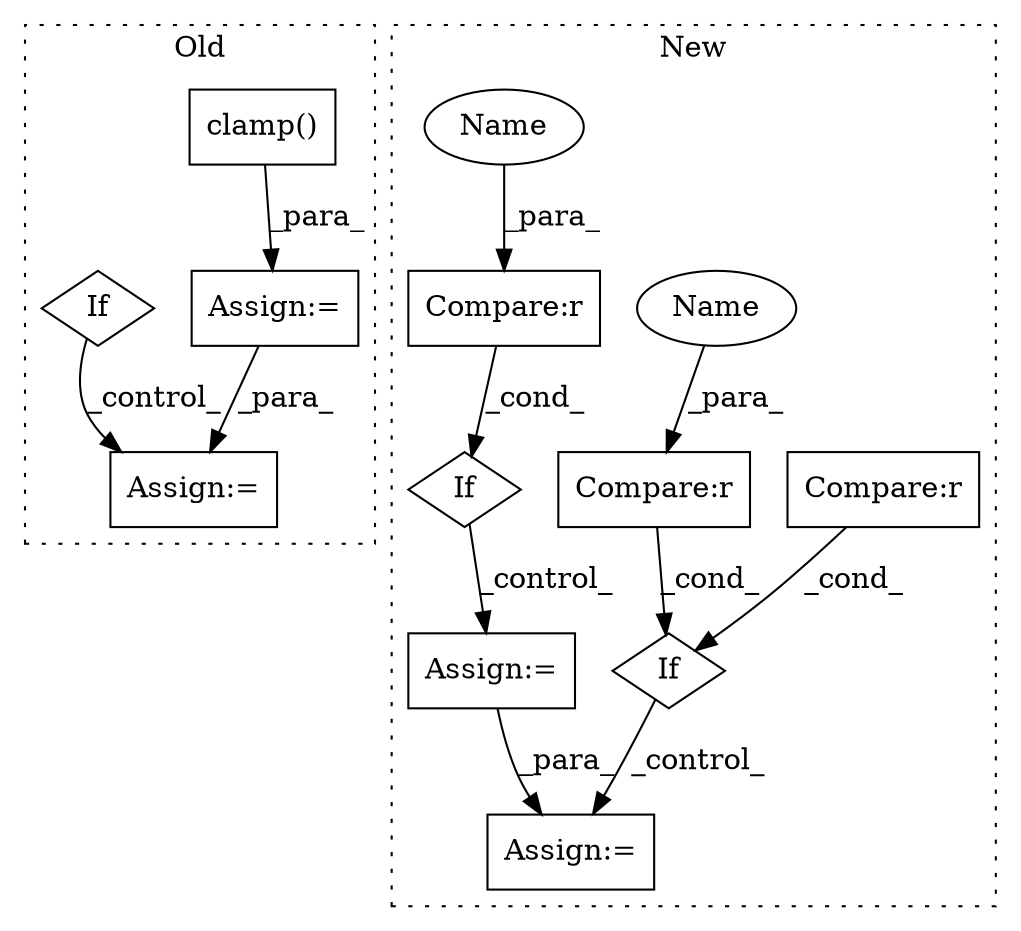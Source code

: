 digraph G {
subgraph cluster0 {
1 [label="clamp()" a="75" s="2819,2840" l="16,1" shape="box"];
4 [label="Assign:=" a="68" s="3249" l="3" shape="box"];
6 [label="Assign:=" a="68" s="2816" l="3" shape="box"];
10 [label="If" a="96" s="3198,3217" l="3,14" shape="diamond"];
label = "Old";
style="dotted";
}
subgraph cluster1 {
2 [label="If" a="96" s="3316,3371" l="3,14" shape="diamond"];
3 [label="Assign:=" a="68" s="3403" l="3" shape="box"];
5 [label="Assign:=" a="68" s="3182" l="3" shape="box"];
7 [label="If" a="96" s="3101,3156" l="3,14" shape="diamond"];
8 [label="Compare:r" a="40" s="3319" l="23" shape="box"];
9 [label="Compare:r" a="40" s="3104" l="23" shape="box"];
11 [label="Compare:r" a="40" s="3347" l="24" shape="box"];
12 [label="Name" a="87" s="3338" l="4" shape="ellipse"];
13 [label="Name" a="87" s="3123" l="4" shape="ellipse"];
label = "New";
style="dotted";
}
1 -> 6 [label="_para_"];
2 -> 3 [label="_control_"];
5 -> 3 [label="_para_"];
6 -> 4 [label="_para_"];
7 -> 5 [label="_control_"];
8 -> 2 [label="_cond_"];
9 -> 7 [label="_cond_"];
10 -> 4 [label="_control_"];
11 -> 2 [label="_cond_"];
12 -> 8 [label="_para_"];
13 -> 9 [label="_para_"];
}